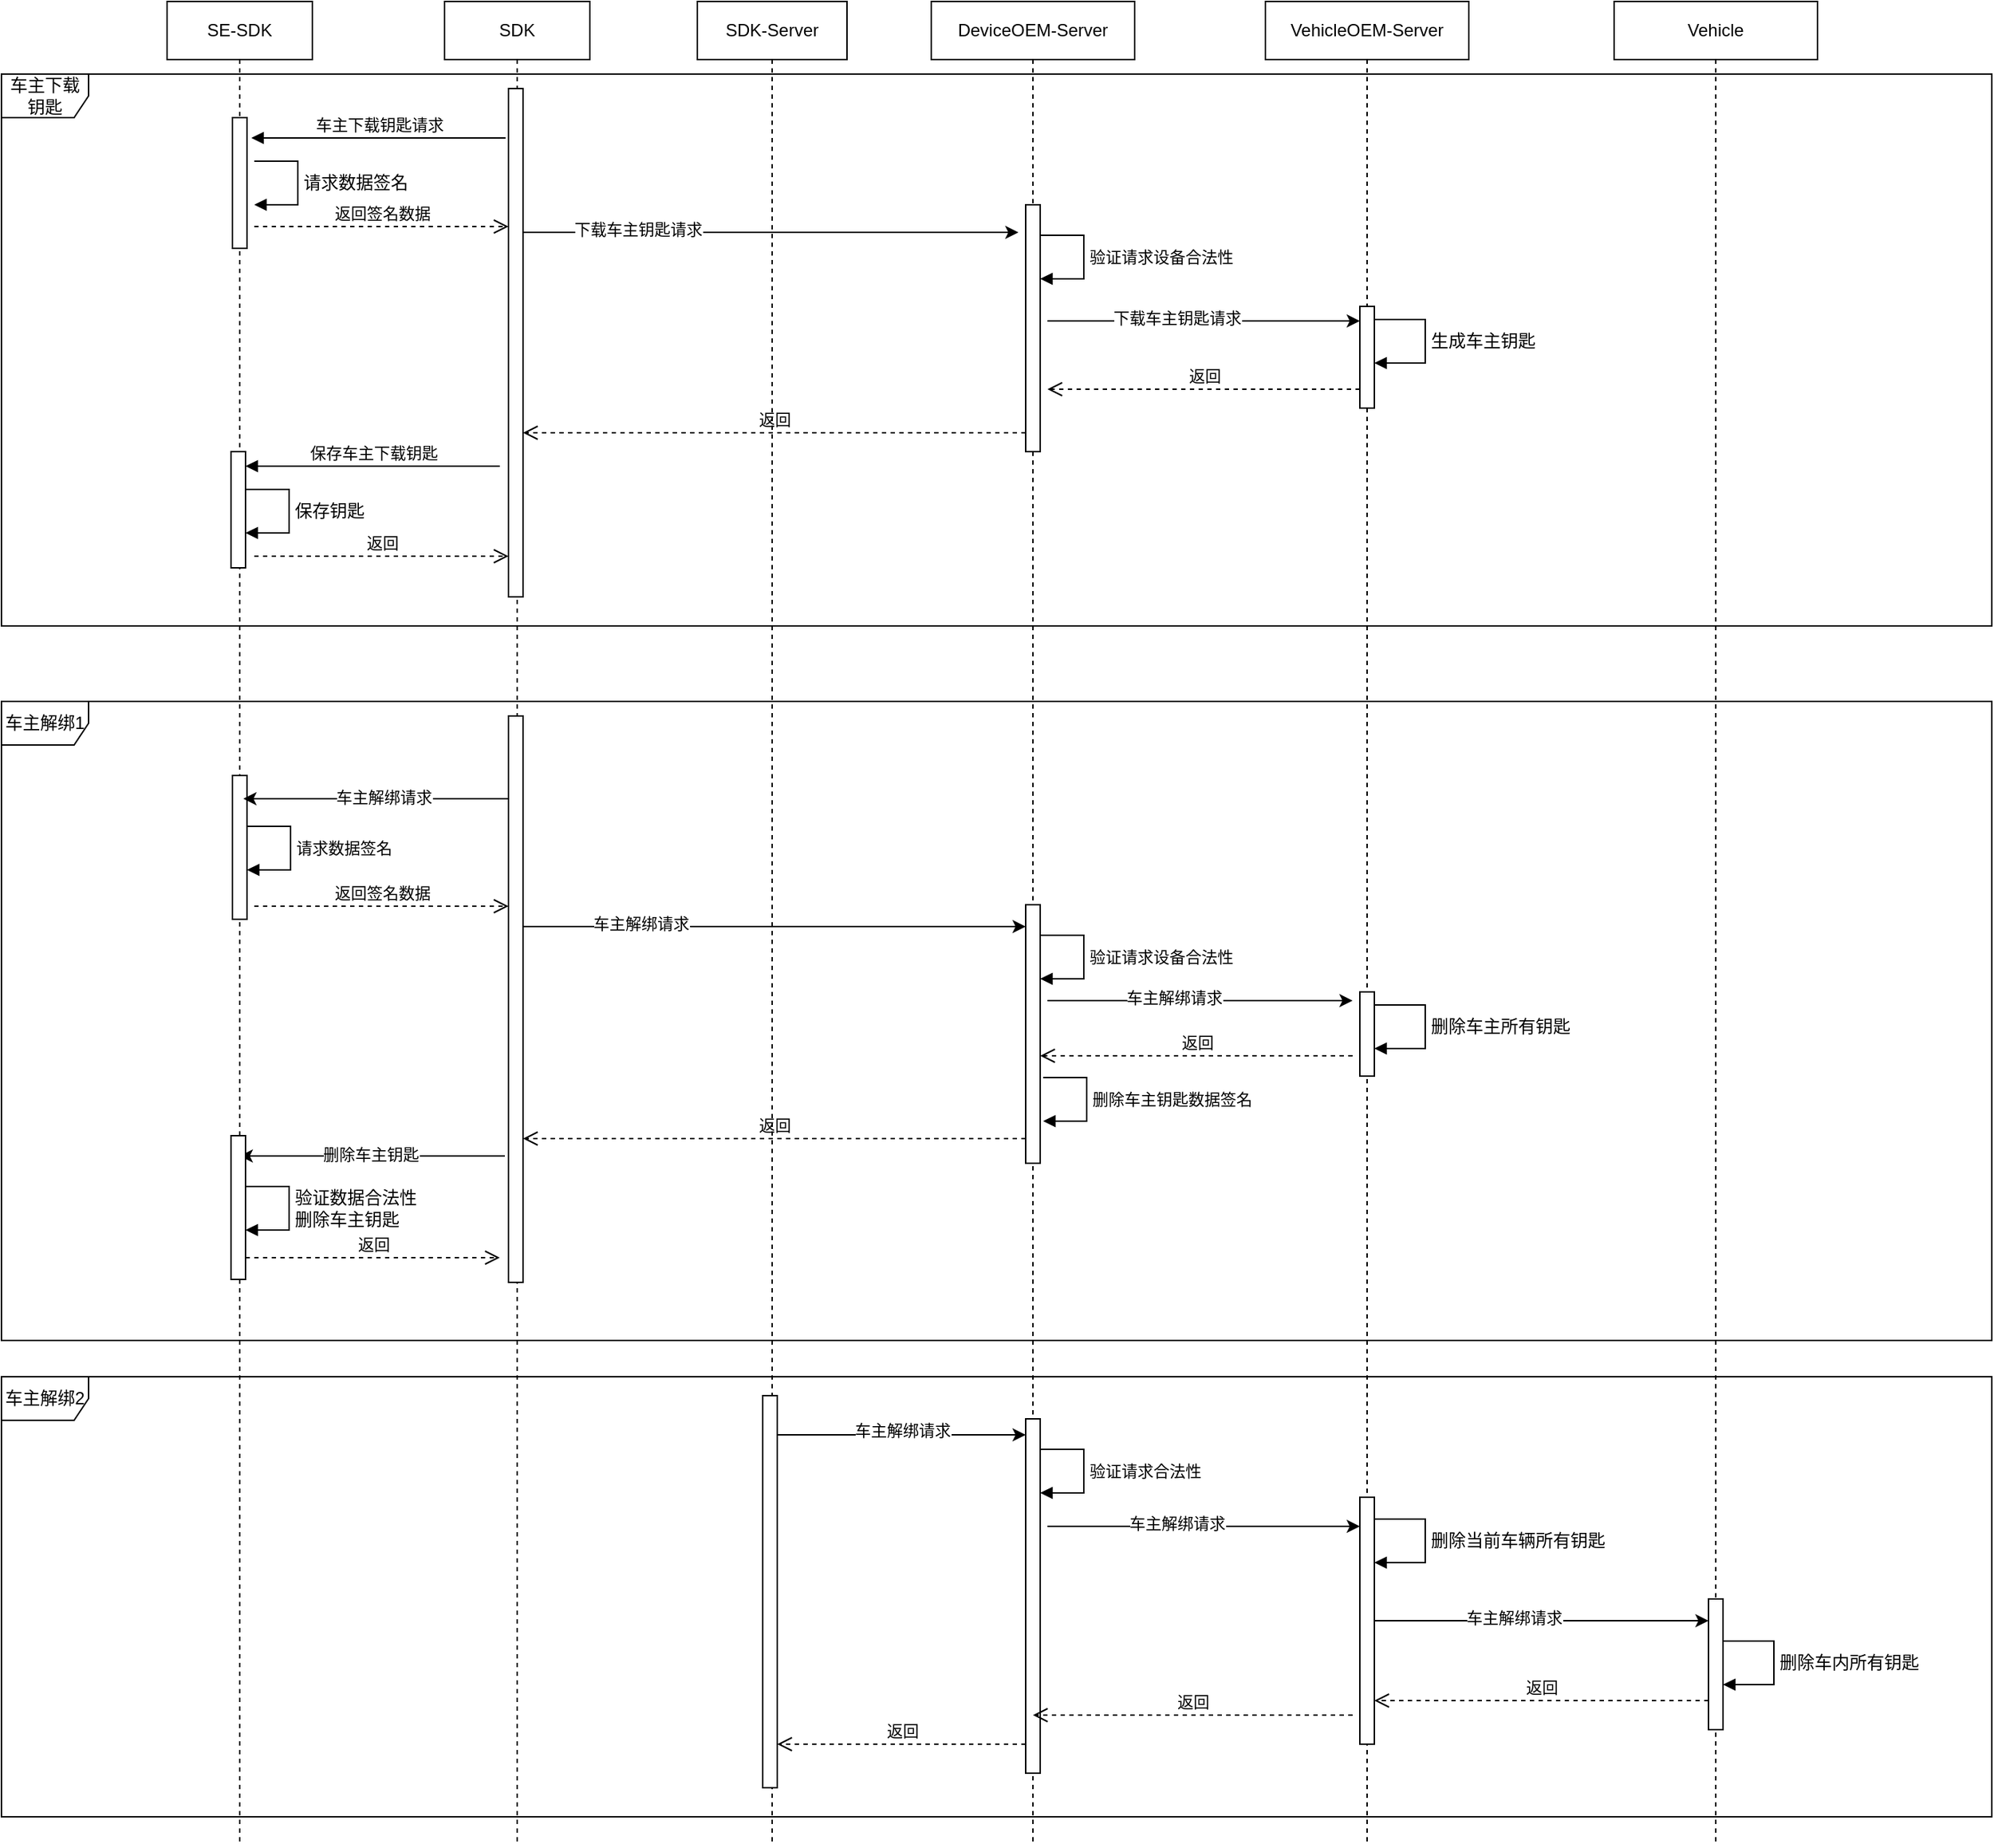 <mxfile version="24.7.7">
  <diagram name="第 1 页" id="QTjSQ-1yjxRxtxUuZA-b">
    <mxGraphModel dx="2536" dy="927" grid="1" gridSize="10" guides="1" tooltips="1" connect="1" arrows="1" fold="1" page="1" pageScale="1" pageWidth="827" pageHeight="1169" math="0" shadow="0">
      <root>
        <mxCell id="0" />
        <mxCell id="1" parent="0" />
        <mxCell id="QH9AOdgC8zUdyQS9NOri-1" value="SE-SDK" style="shape=umlLifeline;perimeter=lifelinePerimeter;whiteSpace=wrap;html=1;container=0;dropTarget=0;collapsible=0;recursiveResize=0;outlineConnect=0;portConstraint=eastwest;newEdgeStyle={&quot;edgeStyle&quot;:&quot;elbowEdgeStyle&quot;,&quot;elbow&quot;:&quot;vertical&quot;,&quot;curved&quot;:0,&quot;rounded&quot;:0};" vertex="1" parent="1">
          <mxGeometry x="-466" y="40" width="100" height="1270" as="geometry" />
        </mxCell>
        <mxCell id="QH9AOdgC8zUdyQS9NOri-2" value="" style="html=1;points=[];perimeter=orthogonalPerimeter;outlineConnect=0;targetShapes=umlLifeline;portConstraint=eastwest;newEdgeStyle={&quot;edgeStyle&quot;:&quot;elbowEdgeStyle&quot;,&quot;elbow&quot;:&quot;vertical&quot;,&quot;curved&quot;:0,&quot;rounded&quot;:0};" vertex="1" parent="QH9AOdgC8zUdyQS9NOri-1">
          <mxGeometry x="45" y="80" width="10" height="90" as="geometry" />
        </mxCell>
        <mxCell id="QH9AOdgC8zUdyQS9NOri-3" value="" style="html=1;points=[];perimeter=orthogonalPerimeter;outlineConnect=0;targetShapes=umlLifeline;portConstraint=eastwest;newEdgeStyle={&quot;edgeStyle&quot;:&quot;elbowEdgeStyle&quot;,&quot;elbow&quot;:&quot;vertical&quot;,&quot;curved&quot;:0,&quot;rounded&quot;:0};" vertex="1" parent="QH9AOdgC8zUdyQS9NOri-1">
          <mxGeometry x="45" y="533" width="10" height="99" as="geometry" />
        </mxCell>
        <mxCell id="QH9AOdgC8zUdyQS9NOri-4" value="SDK" style="shape=umlLifeline;perimeter=lifelinePerimeter;whiteSpace=wrap;html=1;container=0;dropTarget=0;collapsible=0;recursiveResize=0;outlineConnect=0;portConstraint=eastwest;newEdgeStyle={&quot;edgeStyle&quot;:&quot;elbowEdgeStyle&quot;,&quot;elbow&quot;:&quot;vertical&quot;,&quot;curved&quot;:0,&quot;rounded&quot;:0};" vertex="1" parent="1">
          <mxGeometry x="-275" y="40" width="100" height="1270" as="geometry" />
        </mxCell>
        <mxCell id="QH9AOdgC8zUdyQS9NOri-5" value="" style="html=1;points=[];perimeter=orthogonalPerimeter;outlineConnect=0;targetShapes=umlLifeline;portConstraint=eastwest;newEdgeStyle={&quot;edgeStyle&quot;:&quot;elbowEdgeStyle&quot;,&quot;elbow&quot;:&quot;vertical&quot;,&quot;curved&quot;:0,&quot;rounded&quot;:0};" vertex="1" parent="QH9AOdgC8zUdyQS9NOri-4">
          <mxGeometry x="44" y="60" width="10" height="350" as="geometry" />
        </mxCell>
        <mxCell id="QH9AOdgC8zUdyQS9NOri-6" value="" style="html=1;points=[];perimeter=orthogonalPerimeter;outlineConnect=0;targetShapes=umlLifeline;portConstraint=eastwest;newEdgeStyle={&quot;edgeStyle&quot;:&quot;elbowEdgeStyle&quot;,&quot;elbow&quot;:&quot;vertical&quot;,&quot;curved&quot;:0,&quot;rounded&quot;:0};" vertex="1" parent="QH9AOdgC8zUdyQS9NOri-4">
          <mxGeometry x="44" y="492" width="10" height="390" as="geometry" />
        </mxCell>
        <mxCell id="QH9AOdgC8zUdyQS9NOri-7" value="车主下载钥匙请求" style="html=1;verticalAlign=bottom;endArrow=block;edgeStyle=elbowEdgeStyle;elbow=horizontal;curved=0;rounded=0;" edge="1" parent="1">
          <mxGeometry relative="1" as="geometry">
            <mxPoint x="-233" y="134" as="sourcePoint" />
            <Array as="points" />
            <mxPoint x="-408" y="134" as="targetPoint" />
          </mxGeometry>
        </mxCell>
        <mxCell id="QH9AOdgC8zUdyQS9NOri-8" value="返回签名数据" style="html=1;verticalAlign=bottom;endArrow=open;dashed=1;endSize=8;edgeStyle=elbowEdgeStyle;elbow=vertical;curved=0;rounded=0;" edge="1" parent="1">
          <mxGeometry x="0.006" relative="1" as="geometry">
            <mxPoint x="-231" y="195" as="targetPoint" />
            <Array as="points">
              <mxPoint x="-316" y="195" />
            </Array>
            <mxPoint x="-406" y="195" as="sourcePoint" />
            <mxPoint as="offset" />
          </mxGeometry>
        </mxCell>
        <mxCell id="QH9AOdgC8zUdyQS9NOri-9" value="DeviceOEM-Server" style="shape=umlLifeline;perimeter=lifelinePerimeter;whiteSpace=wrap;html=1;container=0;dropTarget=0;collapsible=0;recursiveResize=0;outlineConnect=0;portConstraint=eastwest;newEdgeStyle={&quot;edgeStyle&quot;:&quot;elbowEdgeStyle&quot;,&quot;elbow&quot;:&quot;vertical&quot;,&quot;curved&quot;:0,&quot;rounded&quot;:0};" vertex="1" parent="1">
          <mxGeometry x="60" y="40" width="140" height="1270" as="geometry" />
        </mxCell>
        <mxCell id="QH9AOdgC8zUdyQS9NOri-10" value="" style="html=1;points=[];perimeter=orthogonalPerimeter;outlineConnect=0;targetShapes=umlLifeline;portConstraint=eastwest;newEdgeStyle={&quot;edgeStyle&quot;:&quot;elbowEdgeStyle&quot;,&quot;elbow&quot;:&quot;vertical&quot;,&quot;curved&quot;:0,&quot;rounded&quot;:0};" vertex="1" parent="QH9AOdgC8zUdyQS9NOri-9">
          <mxGeometry x="65" y="140" width="10" height="170" as="geometry" />
        </mxCell>
        <mxCell id="QH9AOdgC8zUdyQS9NOri-11" value="" style="html=1;points=[];perimeter=orthogonalPerimeter;outlineConnect=0;targetShapes=umlLifeline;portConstraint=eastwest;newEdgeStyle={&quot;edgeStyle&quot;:&quot;elbowEdgeStyle&quot;,&quot;elbow&quot;:&quot;vertical&quot;,&quot;curved&quot;:0,&quot;rounded&quot;:0};" vertex="1" parent="QH9AOdgC8zUdyQS9NOri-9">
          <mxGeometry x="65" y="622" width="10" height="178" as="geometry" />
        </mxCell>
        <mxCell id="QH9AOdgC8zUdyQS9NOri-12" value="" style="endArrow=classic;html=1;rounded=0;" edge="1" parent="QH9AOdgC8zUdyQS9NOri-9">
          <mxGeometry width="50" height="50" relative="1" as="geometry">
            <mxPoint x="80" y="688" as="sourcePoint" />
            <mxPoint x="290" y="688" as="targetPoint" />
          </mxGeometry>
        </mxCell>
        <mxCell id="QH9AOdgC8zUdyQS9NOri-13" value="车主解绑请求" style="edgeLabel;html=1;align=center;verticalAlign=middle;resizable=0;points=[];" vertex="1" connectable="0" parent="QH9AOdgC8zUdyQS9NOri-12">
          <mxGeometry x="-0.17" y="2" relative="1" as="geometry">
            <mxPoint as="offset" />
          </mxGeometry>
        </mxCell>
        <mxCell id="QH9AOdgC8zUdyQS9NOri-14" value="返回" style="html=1;verticalAlign=bottom;endArrow=open;dashed=1;endSize=8;edgeStyle=elbowEdgeStyle;elbow=vertical;curved=0;rounded=0;" edge="1" parent="QH9AOdgC8zUdyQS9NOri-9" target="QH9AOdgC8zUdyQS9NOri-11">
          <mxGeometry relative="1" as="geometry">
            <mxPoint x="80" y="724" as="targetPoint" />
            <Array as="points" />
            <mxPoint x="290" y="726" as="sourcePoint" />
          </mxGeometry>
        </mxCell>
        <mxCell id="QH9AOdgC8zUdyQS9NOri-15" value="&lt;font style=&quot;font-size: 11px;&quot;&gt;验证请求设备合法性&lt;/font&gt;" style="html=1;align=left;spacingLeft=2;endArrow=block;rounded=0;edgeStyle=orthogonalEdgeStyle;curved=0;rounded=0;fontFamily=Helvetica;fontSize=12;fontColor=default;" edge="1" parent="QH9AOdgC8zUdyQS9NOri-9">
          <mxGeometry relative="1" as="geometry">
            <mxPoint x="75" y="643" as="sourcePoint" />
            <Array as="points">
              <mxPoint x="105" y="643" />
              <mxPoint x="105" y="673" />
            </Array>
            <mxPoint x="75" y="673" as="targetPoint" />
          </mxGeometry>
        </mxCell>
        <mxCell id="QH9AOdgC8zUdyQS9NOri-16" value="VehicleOEM-Server" style="shape=umlLifeline;perimeter=lifelinePerimeter;whiteSpace=wrap;html=1;container=0;dropTarget=0;collapsible=0;recursiveResize=0;outlineConnect=0;portConstraint=eastwest;newEdgeStyle={&quot;edgeStyle&quot;:&quot;elbowEdgeStyle&quot;,&quot;elbow&quot;:&quot;vertical&quot;,&quot;curved&quot;:0,&quot;rounded&quot;:0};" vertex="1" parent="1">
          <mxGeometry x="290" y="40" width="140" height="1270" as="geometry" />
        </mxCell>
        <mxCell id="QH9AOdgC8zUdyQS9NOri-17" value="" style="html=1;points=[];perimeter=orthogonalPerimeter;outlineConnect=0;targetShapes=umlLifeline;portConstraint=eastwest;newEdgeStyle={&quot;edgeStyle&quot;:&quot;elbowEdgeStyle&quot;,&quot;elbow&quot;:&quot;vertical&quot;,&quot;curved&quot;:0,&quot;rounded&quot;:0};" vertex="1" parent="QH9AOdgC8zUdyQS9NOri-16">
          <mxGeometry x="65" y="682" width="10" height="58" as="geometry" />
        </mxCell>
        <mxCell id="QH9AOdgC8zUdyQS9NOri-18" value="删除车主所有钥匙" style="html=1;align=left;spacingLeft=2;endArrow=block;rounded=0;edgeStyle=orthogonalEdgeStyle;curved=0;rounded=0;fontFamily=Helvetica;fontSize=12;fontColor=default;" edge="1" parent="QH9AOdgC8zUdyQS9NOri-16">
          <mxGeometry relative="1" as="geometry">
            <mxPoint x="75" y="691" as="sourcePoint" />
            <Array as="points">
              <mxPoint x="110" y="691" />
              <mxPoint x="110" y="721" />
            </Array>
            <mxPoint x="75" y="721" as="targetPoint" />
          </mxGeometry>
        </mxCell>
        <mxCell id="QH9AOdgC8zUdyQS9NOri-19" value="" style="html=1;points=[];perimeter=orthogonalPerimeter;outlineConnect=0;targetShapes=umlLifeline;portConstraint=eastwest;newEdgeStyle={&quot;edgeStyle&quot;:&quot;elbowEdgeStyle&quot;,&quot;elbow&quot;:&quot;vertical&quot;,&quot;curved&quot;:0,&quot;rounded&quot;:0};" vertex="1" parent="QH9AOdgC8zUdyQS9NOri-16">
          <mxGeometry x="65" y="210" width="10" height="70" as="geometry" />
        </mxCell>
        <mxCell id="QH9AOdgC8zUdyQS9NOri-20" value="生成车主钥匙" style="html=1;align=left;spacingLeft=2;endArrow=block;rounded=0;edgeStyle=orthogonalEdgeStyle;curved=0;rounded=0;fontFamily=Helvetica;fontSize=12;fontColor=default;" edge="1" parent="QH9AOdgC8zUdyQS9NOri-16">
          <mxGeometry relative="1" as="geometry">
            <mxPoint x="75" y="219" as="sourcePoint" />
            <Array as="points">
              <mxPoint x="110" y="219" />
              <mxPoint x="110" y="249" />
            </Array>
            <mxPoint x="75" y="249" as="targetPoint" />
          </mxGeometry>
        </mxCell>
        <mxCell id="QH9AOdgC8zUdyQS9NOri-21" value="Vehicle" style="shape=umlLifeline;perimeter=lifelinePerimeter;whiteSpace=wrap;html=1;container=0;dropTarget=0;collapsible=0;recursiveResize=0;outlineConnect=0;portConstraint=eastwest;newEdgeStyle={&quot;edgeStyle&quot;:&quot;elbowEdgeStyle&quot;,&quot;elbow&quot;:&quot;vertical&quot;,&quot;curved&quot;:0,&quot;rounded&quot;:0};" vertex="1" parent="1">
          <mxGeometry x="530" y="40" width="140" height="1270" as="geometry" />
        </mxCell>
        <mxCell id="QH9AOdgC8zUdyQS9NOri-23" value="" style="endArrow=classic;html=1;rounded=0;" edge="1" parent="1" source="QH9AOdgC8zUdyQS9NOri-5">
          <mxGeometry width="50" height="50" relative="1" as="geometry">
            <mxPoint x="-105" y="199" as="sourcePoint" />
            <mxPoint x="120" y="199" as="targetPoint" />
          </mxGeometry>
        </mxCell>
        <mxCell id="QH9AOdgC8zUdyQS9NOri-24" value="下载车主钥匙请求" style="edgeLabel;html=1;align=center;verticalAlign=middle;resizable=0;points=[];" vertex="1" connectable="0" parent="QH9AOdgC8zUdyQS9NOri-23">
          <mxGeometry x="-0.17" y="2" relative="1" as="geometry">
            <mxPoint x="-63" as="offset" />
          </mxGeometry>
        </mxCell>
        <mxCell id="QH9AOdgC8zUdyQS9NOri-25" value="&lt;font style=&quot;font-size: 11px;&quot;&gt;验证请求设备合法性&lt;/font&gt;" style="html=1;align=left;spacingLeft=2;endArrow=block;rounded=0;edgeStyle=orthogonalEdgeStyle;curved=0;rounded=0;fontFamily=Helvetica;fontSize=12;fontColor=default;" edge="1" parent="1">
          <mxGeometry relative="1" as="geometry">
            <mxPoint x="135" y="201" as="sourcePoint" />
            <Array as="points">
              <mxPoint x="165" y="201" />
              <mxPoint x="165" y="231" />
            </Array>
            <mxPoint x="135" y="231" as="targetPoint" />
          </mxGeometry>
        </mxCell>
        <mxCell id="QH9AOdgC8zUdyQS9NOri-27" value="车主下载钥匙" style="shape=umlFrame;whiteSpace=wrap;html=1;pointerEvents=0;sketch=0;strokeColor=default;align=center;verticalAlign=middle;fontFamily=Helvetica;fontSize=12;fontColor=default;fillColor=default;" vertex="1" parent="1">
          <mxGeometry x="-580" y="90" width="1370" height="380" as="geometry" />
        </mxCell>
        <mxCell id="QH9AOdgC8zUdyQS9NOri-28" value="请求数据签名" style="html=1;align=left;spacingLeft=2;endArrow=block;rounded=0;edgeStyle=orthogonalEdgeStyle;curved=0;rounded=0;fontFamily=Helvetica;fontSize=12;fontColor=default;" edge="1" parent="1">
          <mxGeometry relative="1" as="geometry">
            <mxPoint x="-406" y="150" as="sourcePoint" />
            <Array as="points">
              <mxPoint x="-376" y="150" />
              <mxPoint x="-376" y="180" />
            </Array>
            <mxPoint x="-406" y="180" as="targetPoint" />
          </mxGeometry>
        </mxCell>
        <mxCell id="QH9AOdgC8zUdyQS9NOri-30" value="" style="endArrow=classic;html=1;rounded=0;" edge="1" parent="1">
          <mxGeometry width="50" height="50" relative="1" as="geometry">
            <mxPoint x="-231" y="589" as="sourcePoint" />
            <mxPoint x="-413.5" y="589" as="targetPoint" />
          </mxGeometry>
        </mxCell>
        <mxCell id="QH9AOdgC8zUdyQS9NOri-31" value="车主解绑请求" style="edgeLabel;html=1;align=center;verticalAlign=middle;resizable=0;points=[];" vertex="1" connectable="0" parent="QH9AOdgC8zUdyQS9NOri-30">
          <mxGeometry x="-0.17" y="2" relative="1" as="geometry">
            <mxPoint x="-11" y="-3" as="offset" />
          </mxGeometry>
        </mxCell>
        <mxCell id="QH9AOdgC8zUdyQS9NOri-32" value="&lt;font style=&quot;font-size: 11px;&quot;&gt;请求数据签名&lt;/font&gt;" style="html=1;align=left;spacingLeft=2;endArrow=block;rounded=0;edgeStyle=orthogonalEdgeStyle;curved=0;rounded=0;fontFamily=Helvetica;fontSize=12;fontColor=default;" edge="1" parent="1">
          <mxGeometry relative="1" as="geometry">
            <mxPoint x="-411" y="608" as="sourcePoint" />
            <Array as="points">
              <mxPoint x="-381" y="608" />
              <mxPoint x="-381" y="638" />
            </Array>
            <mxPoint x="-411" y="638" as="targetPoint" />
          </mxGeometry>
        </mxCell>
        <mxCell id="QH9AOdgC8zUdyQS9NOri-33" value="返回签名数据" style="html=1;verticalAlign=bottom;endArrow=open;dashed=1;endSize=8;edgeStyle=elbowEdgeStyle;elbow=vertical;curved=0;rounded=0;" edge="1" parent="1">
          <mxGeometry relative="1" as="geometry">
            <mxPoint x="-231" y="663" as="targetPoint" />
            <Array as="points">
              <mxPoint x="-316" y="663" />
            </Array>
            <mxPoint x="-406" y="663" as="sourcePoint" />
          </mxGeometry>
        </mxCell>
        <mxCell id="QH9AOdgC8zUdyQS9NOri-34" value="" style="endArrow=classic;html=1;rounded=0;" edge="1" parent="1" source="QH9AOdgC8zUdyQS9NOri-6">
          <mxGeometry width="50" height="50" relative="1" as="geometry">
            <mxPoint x="-100" y="677" as="sourcePoint" />
            <mxPoint x="125" y="677" as="targetPoint" />
          </mxGeometry>
        </mxCell>
        <mxCell id="QH9AOdgC8zUdyQS9NOri-35" value="车主解绑请求" style="edgeLabel;html=1;align=center;verticalAlign=middle;resizable=0;points=[];" vertex="1" connectable="0" parent="QH9AOdgC8zUdyQS9NOri-34">
          <mxGeometry x="-0.17" y="2" relative="1" as="geometry">
            <mxPoint x="-63" as="offset" />
          </mxGeometry>
        </mxCell>
        <mxCell id="QH9AOdgC8zUdyQS9NOri-36" value="车主解绑1" style="shape=umlFrame;whiteSpace=wrap;html=1;pointerEvents=0;sketch=0;strokeColor=default;align=center;verticalAlign=middle;fontFamily=Helvetica;fontSize=12;fontColor=default;fillColor=default;" vertex="1" parent="1">
          <mxGeometry x="-580" y="522" width="1370" height="440" as="geometry" />
        </mxCell>
        <mxCell id="QH9AOdgC8zUdyQS9NOri-37" value="返回" style="html=1;verticalAlign=bottom;endArrow=open;dashed=1;endSize=8;edgeStyle=elbowEdgeStyle;elbow=vertical;curved=0;rounded=0;" edge="1" parent="1" target="QH9AOdgC8zUdyQS9NOri-6">
          <mxGeometry relative="1" as="geometry">
            <mxPoint x="-105" y="823" as="targetPoint" />
            <Array as="points" />
            <mxPoint x="125" y="823" as="sourcePoint" />
          </mxGeometry>
        </mxCell>
        <mxCell id="QH9AOdgC8zUdyQS9NOri-38" value="" style="endArrow=classic;html=1;rounded=0;" edge="1" parent="1">
          <mxGeometry width="50" height="50" relative="1" as="geometry">
            <mxPoint x="-233.5" y="835" as="sourcePoint" />
            <mxPoint x="-416" y="835" as="targetPoint" />
          </mxGeometry>
        </mxCell>
        <mxCell id="QH9AOdgC8zUdyQS9NOri-58" value="删除车主钥匙" style="edgeLabel;html=1;align=center;verticalAlign=middle;resizable=0;points=[];" vertex="1" connectable="0" parent="QH9AOdgC8zUdyQS9NOri-38">
          <mxGeometry x="0.018" y="1" relative="1" as="geometry">
            <mxPoint y="-2" as="offset" />
          </mxGeometry>
        </mxCell>
        <mxCell id="QH9AOdgC8zUdyQS9NOri-40" value="" style="html=1;points=[];perimeter=orthogonalPerimeter;outlineConnect=0;targetShapes=umlLifeline;portConstraint=eastwest;newEdgeStyle={&quot;edgeStyle&quot;:&quot;elbowEdgeStyle&quot;,&quot;elbow&quot;:&quot;vertical&quot;,&quot;curved&quot;:0,&quot;rounded&quot;:0};" vertex="1" parent="1">
          <mxGeometry x="-422" y="821" width="10" height="99" as="geometry" />
        </mxCell>
        <mxCell id="QH9AOdgC8zUdyQS9NOri-41" value="验证数据合法性&lt;div&gt;删除车主钥匙&lt;/div&gt;" style="html=1;align=left;spacingLeft=2;endArrow=block;rounded=0;edgeStyle=orthogonalEdgeStyle;curved=0;rounded=0;fontFamily=Helvetica;fontSize=12;fontColor=default;" edge="1" parent="1">
          <mxGeometry relative="1" as="geometry">
            <mxPoint x="-412" y="856" as="sourcePoint" />
            <Array as="points">
              <mxPoint x="-382" y="856" />
              <mxPoint x="-382" y="886" />
            </Array>
            <mxPoint x="-412" y="886" as="targetPoint" />
            <mxPoint as="offset" />
          </mxGeometry>
        </mxCell>
        <mxCell id="QH9AOdgC8zUdyQS9NOri-42" value="返回" style="html=1;verticalAlign=bottom;endArrow=open;dashed=1;endSize=8;edgeStyle=elbowEdgeStyle;elbow=horizontal;curved=0;rounded=0;" edge="1" parent="1">
          <mxGeometry relative="1" as="geometry">
            <mxPoint x="-237" y="905" as="targetPoint" />
            <Array as="points">
              <mxPoint x="-322" y="905" />
            </Array>
            <mxPoint x="-412" y="905" as="sourcePoint" />
          </mxGeometry>
        </mxCell>
        <mxCell id="QH9AOdgC8zUdyQS9NOri-43" value="" style="endArrow=classic;html=1;rounded=0;" edge="1" parent="1">
          <mxGeometry width="50" height="50" relative="1" as="geometry">
            <mxPoint x="140" y="260" as="sourcePoint" />
            <mxPoint x="355" y="260" as="targetPoint" />
          </mxGeometry>
        </mxCell>
        <mxCell id="QH9AOdgC8zUdyQS9NOri-44" value="下载车主钥匙请求" style="edgeLabel;html=1;align=center;verticalAlign=middle;resizable=0;points=[];" vertex="1" connectable="0" parent="QH9AOdgC8zUdyQS9NOri-43">
          <mxGeometry x="-0.17" y="2" relative="1" as="geometry">
            <mxPoint as="offset" />
          </mxGeometry>
        </mxCell>
        <mxCell id="QH9AOdgC8zUdyQS9NOri-49" value="返回" style="html=1;verticalAlign=bottom;endArrow=open;dashed=1;endSize=8;edgeStyle=elbowEdgeStyle;elbow=vertical;curved=0;rounded=0;" edge="1" parent="1">
          <mxGeometry relative="1" as="geometry">
            <mxPoint x="140" y="307" as="targetPoint" />
            <Array as="points" />
            <mxPoint x="355" y="307" as="sourcePoint" />
          </mxGeometry>
        </mxCell>
        <mxCell id="QH9AOdgC8zUdyQS9NOri-50" value="返回" style="html=1;verticalAlign=bottom;endArrow=open;dashed=1;endSize=8;edgeStyle=elbowEdgeStyle;elbow=vertical;curved=0;rounded=0;" edge="1" parent="1" target="QH9AOdgC8zUdyQS9NOri-5">
          <mxGeometry relative="1" as="geometry">
            <mxPoint x="-105" y="337" as="targetPoint" />
            <Array as="points" />
            <mxPoint x="125" y="337" as="sourcePoint" />
          </mxGeometry>
        </mxCell>
        <mxCell id="QH9AOdgC8zUdyQS9NOri-52" value="" style="html=1;points=[];perimeter=orthogonalPerimeter;outlineConnect=0;targetShapes=umlLifeline;portConstraint=eastwest;newEdgeStyle={&quot;edgeStyle&quot;:&quot;elbowEdgeStyle&quot;,&quot;elbow&quot;:&quot;vertical&quot;,&quot;curved&quot;:0,&quot;rounded&quot;:0};" vertex="1" parent="1">
          <mxGeometry x="-422" y="350" width="10" height="80" as="geometry" />
        </mxCell>
        <mxCell id="QH9AOdgC8zUdyQS9NOri-53" value="保存车主下载钥匙" style="html=1;verticalAlign=bottom;endArrow=block;edgeStyle=elbowEdgeStyle;elbow=horizontal;curved=0;rounded=0;" edge="1" parent="1">
          <mxGeometry relative="1" as="geometry">
            <mxPoint x="-237" y="360" as="sourcePoint" />
            <Array as="points" />
            <mxPoint x="-412" y="360" as="targetPoint" />
          </mxGeometry>
        </mxCell>
        <mxCell id="QH9AOdgC8zUdyQS9NOri-54" value="返回" style="html=1;verticalAlign=bottom;endArrow=open;dashed=1;endSize=8;edgeStyle=elbowEdgeStyle;elbow=vertical;curved=0;rounded=0;" edge="1" parent="1">
          <mxGeometry x="0.006" relative="1" as="geometry">
            <mxPoint x="-231" y="422" as="targetPoint" />
            <Array as="points">
              <mxPoint x="-316" y="422" />
            </Array>
            <mxPoint x="-406" y="422" as="sourcePoint" />
            <mxPoint as="offset" />
          </mxGeometry>
        </mxCell>
        <mxCell id="QH9AOdgC8zUdyQS9NOri-55" value="保存钥匙" style="html=1;align=left;spacingLeft=2;endArrow=block;rounded=0;edgeStyle=orthogonalEdgeStyle;curved=0;rounded=0;fontFamily=Helvetica;fontSize=12;fontColor=default;" edge="1" parent="1">
          <mxGeometry relative="1" as="geometry">
            <mxPoint x="-412" y="376" as="sourcePoint" />
            <Array as="points">
              <mxPoint x="-382" y="376" />
              <mxPoint x="-382" y="406" />
            </Array>
            <mxPoint x="-412" y="406" as="targetPoint" />
          </mxGeometry>
        </mxCell>
        <mxCell id="QH9AOdgC8zUdyQS9NOri-59" value="&lt;span style=&quot;font-size: 11px;&quot;&gt;删除车主钥匙数据签名&lt;/span&gt;" style="html=1;align=left;spacingLeft=2;endArrow=block;rounded=0;edgeStyle=orthogonalEdgeStyle;curved=0;rounded=0;fontFamily=Helvetica;fontSize=12;fontColor=default;" edge="1" parent="1">
          <mxGeometry relative="1" as="geometry">
            <mxPoint x="137" y="781" as="sourcePoint" />
            <Array as="points">
              <mxPoint x="167" y="781" />
              <mxPoint x="167" y="811" />
            </Array>
            <mxPoint x="137" y="811" as="targetPoint" />
          </mxGeometry>
        </mxCell>
        <mxCell id="QH9AOdgC8zUdyQS9NOri-85" value="" style="html=1;points=[];perimeter=orthogonalPerimeter;outlineConnect=0;targetShapes=umlLifeline;portConstraint=eastwest;newEdgeStyle={&quot;edgeStyle&quot;:&quot;elbowEdgeStyle&quot;,&quot;elbow&quot;:&quot;vertical&quot;,&quot;curved&quot;:0,&quot;rounded&quot;:0};" vertex="1" parent="1">
          <mxGeometry x="125" y="1016" width="10" height="244" as="geometry" />
        </mxCell>
        <mxCell id="QH9AOdgC8zUdyQS9NOri-86" value="" style="endArrow=classic;html=1;rounded=0;entryX=0.5;entryY=0.037;entryDx=0;entryDy=0;entryPerimeter=0;" edge="1" parent="1">
          <mxGeometry width="50" height="50" relative="1" as="geometry">
            <mxPoint x="140" y="1090" as="sourcePoint" />
            <mxPoint x="355" y="1090" as="targetPoint" />
          </mxGeometry>
        </mxCell>
        <mxCell id="QH9AOdgC8zUdyQS9NOri-87" value="车主解绑请求" style="edgeLabel;html=1;align=center;verticalAlign=middle;resizable=0;points=[];" vertex="1" connectable="0" parent="QH9AOdgC8zUdyQS9NOri-86">
          <mxGeometry x="-0.17" y="2" relative="1" as="geometry">
            <mxPoint as="offset" />
          </mxGeometry>
        </mxCell>
        <mxCell id="QH9AOdgC8zUdyQS9NOri-89" value="&lt;font style=&quot;font-size: 11px;&quot;&gt;验证请求合法性&lt;/font&gt;" style="html=1;align=left;spacingLeft=2;endArrow=block;rounded=0;edgeStyle=orthogonalEdgeStyle;curved=0;rounded=0;fontFamily=Helvetica;fontSize=12;fontColor=default;" edge="1" parent="1">
          <mxGeometry relative="1" as="geometry">
            <mxPoint x="135" y="1037" as="sourcePoint" />
            <Array as="points">
              <mxPoint x="165" y="1037" />
              <mxPoint x="165" y="1067" />
            </Array>
            <mxPoint x="135" y="1067" as="targetPoint" />
          </mxGeometry>
        </mxCell>
        <mxCell id="QH9AOdgC8zUdyQS9NOri-90" value="" style="html=1;points=[];perimeter=orthogonalPerimeter;outlineConnect=0;targetShapes=umlLifeline;portConstraint=eastwest;newEdgeStyle={&quot;edgeStyle&quot;:&quot;elbowEdgeStyle&quot;,&quot;elbow&quot;:&quot;vertical&quot;,&quot;curved&quot;:0,&quot;rounded&quot;:0};" vertex="1" parent="1">
          <mxGeometry x="355" y="1070" width="10" height="170" as="geometry" />
        </mxCell>
        <mxCell id="QH9AOdgC8zUdyQS9NOri-91" value="删除当前车辆所有钥匙" style="html=1;align=left;spacingLeft=2;endArrow=block;rounded=0;edgeStyle=orthogonalEdgeStyle;curved=0;rounded=0;fontFamily=Helvetica;fontSize=12;fontColor=default;" edge="1" parent="1">
          <mxGeometry relative="1" as="geometry">
            <mxPoint x="365" y="1085" as="sourcePoint" />
            <Array as="points">
              <mxPoint x="400" y="1085" />
              <mxPoint x="400" y="1115" />
            </Array>
            <mxPoint x="365" y="1115" as="targetPoint" />
          </mxGeometry>
        </mxCell>
        <mxCell id="QH9AOdgC8zUdyQS9NOri-96" value="" style="endArrow=classic;html=1;rounded=0;" edge="1" parent="1">
          <mxGeometry width="50" height="50" relative="1" as="geometry">
            <mxPoint x="-46" y="1027" as="sourcePoint" />
            <mxPoint x="125" y="1027" as="targetPoint" />
          </mxGeometry>
        </mxCell>
        <mxCell id="QH9AOdgC8zUdyQS9NOri-97" value="车主解绑请求" style="edgeLabel;html=1;align=center;verticalAlign=middle;resizable=0;points=[];" vertex="1" connectable="0" parent="QH9AOdgC8zUdyQS9NOri-96">
          <mxGeometry x="-0.17" y="2" relative="1" as="geometry">
            <mxPoint x="15" y="-1" as="offset" />
          </mxGeometry>
        </mxCell>
        <mxCell id="QH9AOdgC8zUdyQS9NOri-98" value="车主解绑2" style="shape=umlFrame;whiteSpace=wrap;html=1;pointerEvents=0;sketch=0;strokeColor=default;align=center;verticalAlign=middle;fontFamily=Helvetica;fontSize=12;fontColor=default;fillColor=default;" vertex="1" parent="1">
          <mxGeometry x="-580" y="987" width="1370" height="303" as="geometry" />
        </mxCell>
        <mxCell id="QH9AOdgC8zUdyQS9NOri-99" value="返回" style="html=1;verticalAlign=bottom;endArrow=open;dashed=1;endSize=8;edgeStyle=elbowEdgeStyle;elbow=vertical;curved=0;rounded=0;" edge="1" parent="1">
          <mxGeometry relative="1" as="geometry">
            <mxPoint x="-46" y="1240" as="targetPoint" />
            <Array as="points" />
            <mxPoint x="125" y="1240" as="sourcePoint" />
          </mxGeometry>
        </mxCell>
        <mxCell id="QH9AOdgC8zUdyQS9NOri-106" value="SDK-Server" style="shape=umlLifeline;perimeter=lifelinePerimeter;whiteSpace=wrap;html=1;container=0;dropTarget=0;collapsible=0;recursiveResize=0;outlineConnect=0;portConstraint=eastwest;newEdgeStyle={&quot;edgeStyle&quot;:&quot;elbowEdgeStyle&quot;,&quot;elbow&quot;:&quot;vertical&quot;,&quot;curved&quot;:0,&quot;rounded&quot;:0};" vertex="1" parent="1">
          <mxGeometry x="-101" y="40" width="103" height="1270" as="geometry" />
        </mxCell>
        <mxCell id="QH9AOdgC8zUdyQS9NOri-84" value="" style="html=1;points=[];perimeter=orthogonalPerimeter;outlineConnect=0;targetShapes=umlLifeline;portConstraint=eastwest;newEdgeStyle={&quot;edgeStyle&quot;:&quot;elbowEdgeStyle&quot;,&quot;elbow&quot;:&quot;vertical&quot;,&quot;curved&quot;:0,&quot;rounded&quot;:0};" vertex="1" parent="QH9AOdgC8zUdyQS9NOri-106">
          <mxGeometry x="45" y="960" width="10" height="270" as="geometry" />
        </mxCell>
        <mxCell id="QH9AOdgC8zUdyQS9NOri-107" value="" style="endArrow=classic;html=1;rounded=0;" edge="1" parent="1">
          <mxGeometry width="50" height="50" relative="1" as="geometry">
            <mxPoint x="365" y="1155" as="sourcePoint" />
            <mxPoint x="595" y="1155" as="targetPoint" />
          </mxGeometry>
        </mxCell>
        <mxCell id="QH9AOdgC8zUdyQS9NOri-108" value="车主解绑请求" style="edgeLabel;html=1;align=center;verticalAlign=middle;resizable=0;points=[];" vertex="1" connectable="0" parent="QH9AOdgC8zUdyQS9NOri-107">
          <mxGeometry x="-0.17" y="2" relative="1" as="geometry">
            <mxPoint as="offset" />
          </mxGeometry>
        </mxCell>
        <mxCell id="QH9AOdgC8zUdyQS9NOri-109" value="" style="html=1;points=[];perimeter=orthogonalPerimeter;outlineConnect=0;targetShapes=umlLifeline;portConstraint=eastwest;newEdgeStyle={&quot;edgeStyle&quot;:&quot;elbowEdgeStyle&quot;,&quot;elbow&quot;:&quot;vertical&quot;,&quot;curved&quot;:0,&quot;rounded&quot;:0};" vertex="1" parent="1">
          <mxGeometry x="595" y="1140" width="10" height="90" as="geometry" />
        </mxCell>
        <mxCell id="QH9AOdgC8zUdyQS9NOri-110" value="删除车内所有钥匙" style="html=1;align=left;spacingLeft=2;endArrow=block;rounded=0;edgeStyle=orthogonalEdgeStyle;curved=0;rounded=0;fontFamily=Helvetica;fontSize=12;fontColor=default;" edge="1" parent="1">
          <mxGeometry relative="1" as="geometry">
            <mxPoint x="605" y="1169" as="sourcePoint" />
            <Array as="points">
              <mxPoint x="640" y="1169" />
              <mxPoint x="640" y="1199" />
            </Array>
            <mxPoint x="605" y="1199" as="targetPoint" />
          </mxGeometry>
        </mxCell>
        <mxCell id="QH9AOdgC8zUdyQS9NOri-111" value="返回" style="html=1;verticalAlign=bottom;endArrow=open;dashed=1;endSize=8;edgeStyle=elbowEdgeStyle;elbow=vertical;curved=0;rounded=0;" edge="1" parent="1" source="QH9AOdgC8zUdyQS9NOri-109">
          <mxGeometry relative="1" as="geometry">
            <mxPoint x="365" y="1210" as="targetPoint" />
            <Array as="points" />
            <mxPoint x="580" y="1210" as="sourcePoint" />
          </mxGeometry>
        </mxCell>
        <mxCell id="QH9AOdgC8zUdyQS9NOri-112" value="返回" style="html=1;verticalAlign=bottom;endArrow=open;dashed=1;endSize=8;edgeStyle=elbowEdgeStyle;elbow=vertical;curved=0;rounded=0;" edge="1" parent="1">
          <mxGeometry relative="1" as="geometry">
            <mxPoint x="130" y="1220" as="targetPoint" />
            <Array as="points" />
            <mxPoint x="350" y="1220" as="sourcePoint" />
          </mxGeometry>
        </mxCell>
      </root>
    </mxGraphModel>
  </diagram>
</mxfile>
